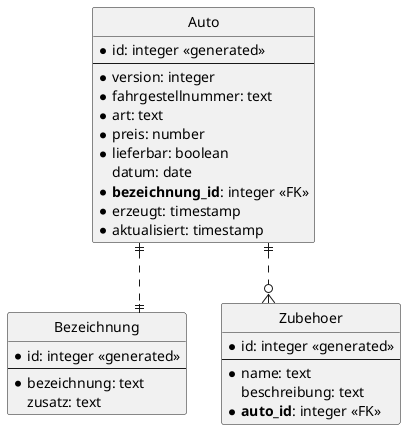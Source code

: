 ' Copyright (C) 2019 - present Juergen Zimmermann, Hochschule Karlsruhe
'
' This program is free software: you can redistribute it and/or modify
' it under the terms of the GNU General Public License as published by
' the Free Software Foundation, either version 3 of the License, or
' (at your option) any later version.
'
' This program is distributed in the hope that it will be useful,
' but WITHOUT ANY WARRANTY; without even the implied warranty of
' MERCHANTABILITY or FITNESS FOR A PARTICULAR PURPOSE.  See the
' GNU General Public License for more details.
'
' You should have received a copy of the GNU General Public License
' along with this program.  If not, see <https://www.gnu.org/licenses/>.

' Preview durch <Alt>d

@startuml ER Diagramm

' hide the spot
hide circle

' evtl. Prbleme mit Kraehenfuessen vermeiden
skinparam linetype ortho

entity "Auto" {
  * id: integer <<generated>>
  --
  * version: integer
  * fahrgestellnummer: text
  * art: text
  * preis: number
  * lieferbar: boolean
    datum: date
  * **bezeichnung_id**: integer <<FK>>
  * erzeugt: timestamp
  * aktualisiert: timestamp
}

entity "Bezeichnung" {
  * id: integer <<generated>>
  --
  * bezeichnung: text
    zusatz: text
}

entity "Zubehoer" {
  * id: integer <<generated>>
  --
  * name: text
    beschreibung: text
  * **auto_id**: integer <<FK>>
}

Auto ||..|| Bezeichnung
Auto ||..o{ Zubehoer

@enduml
